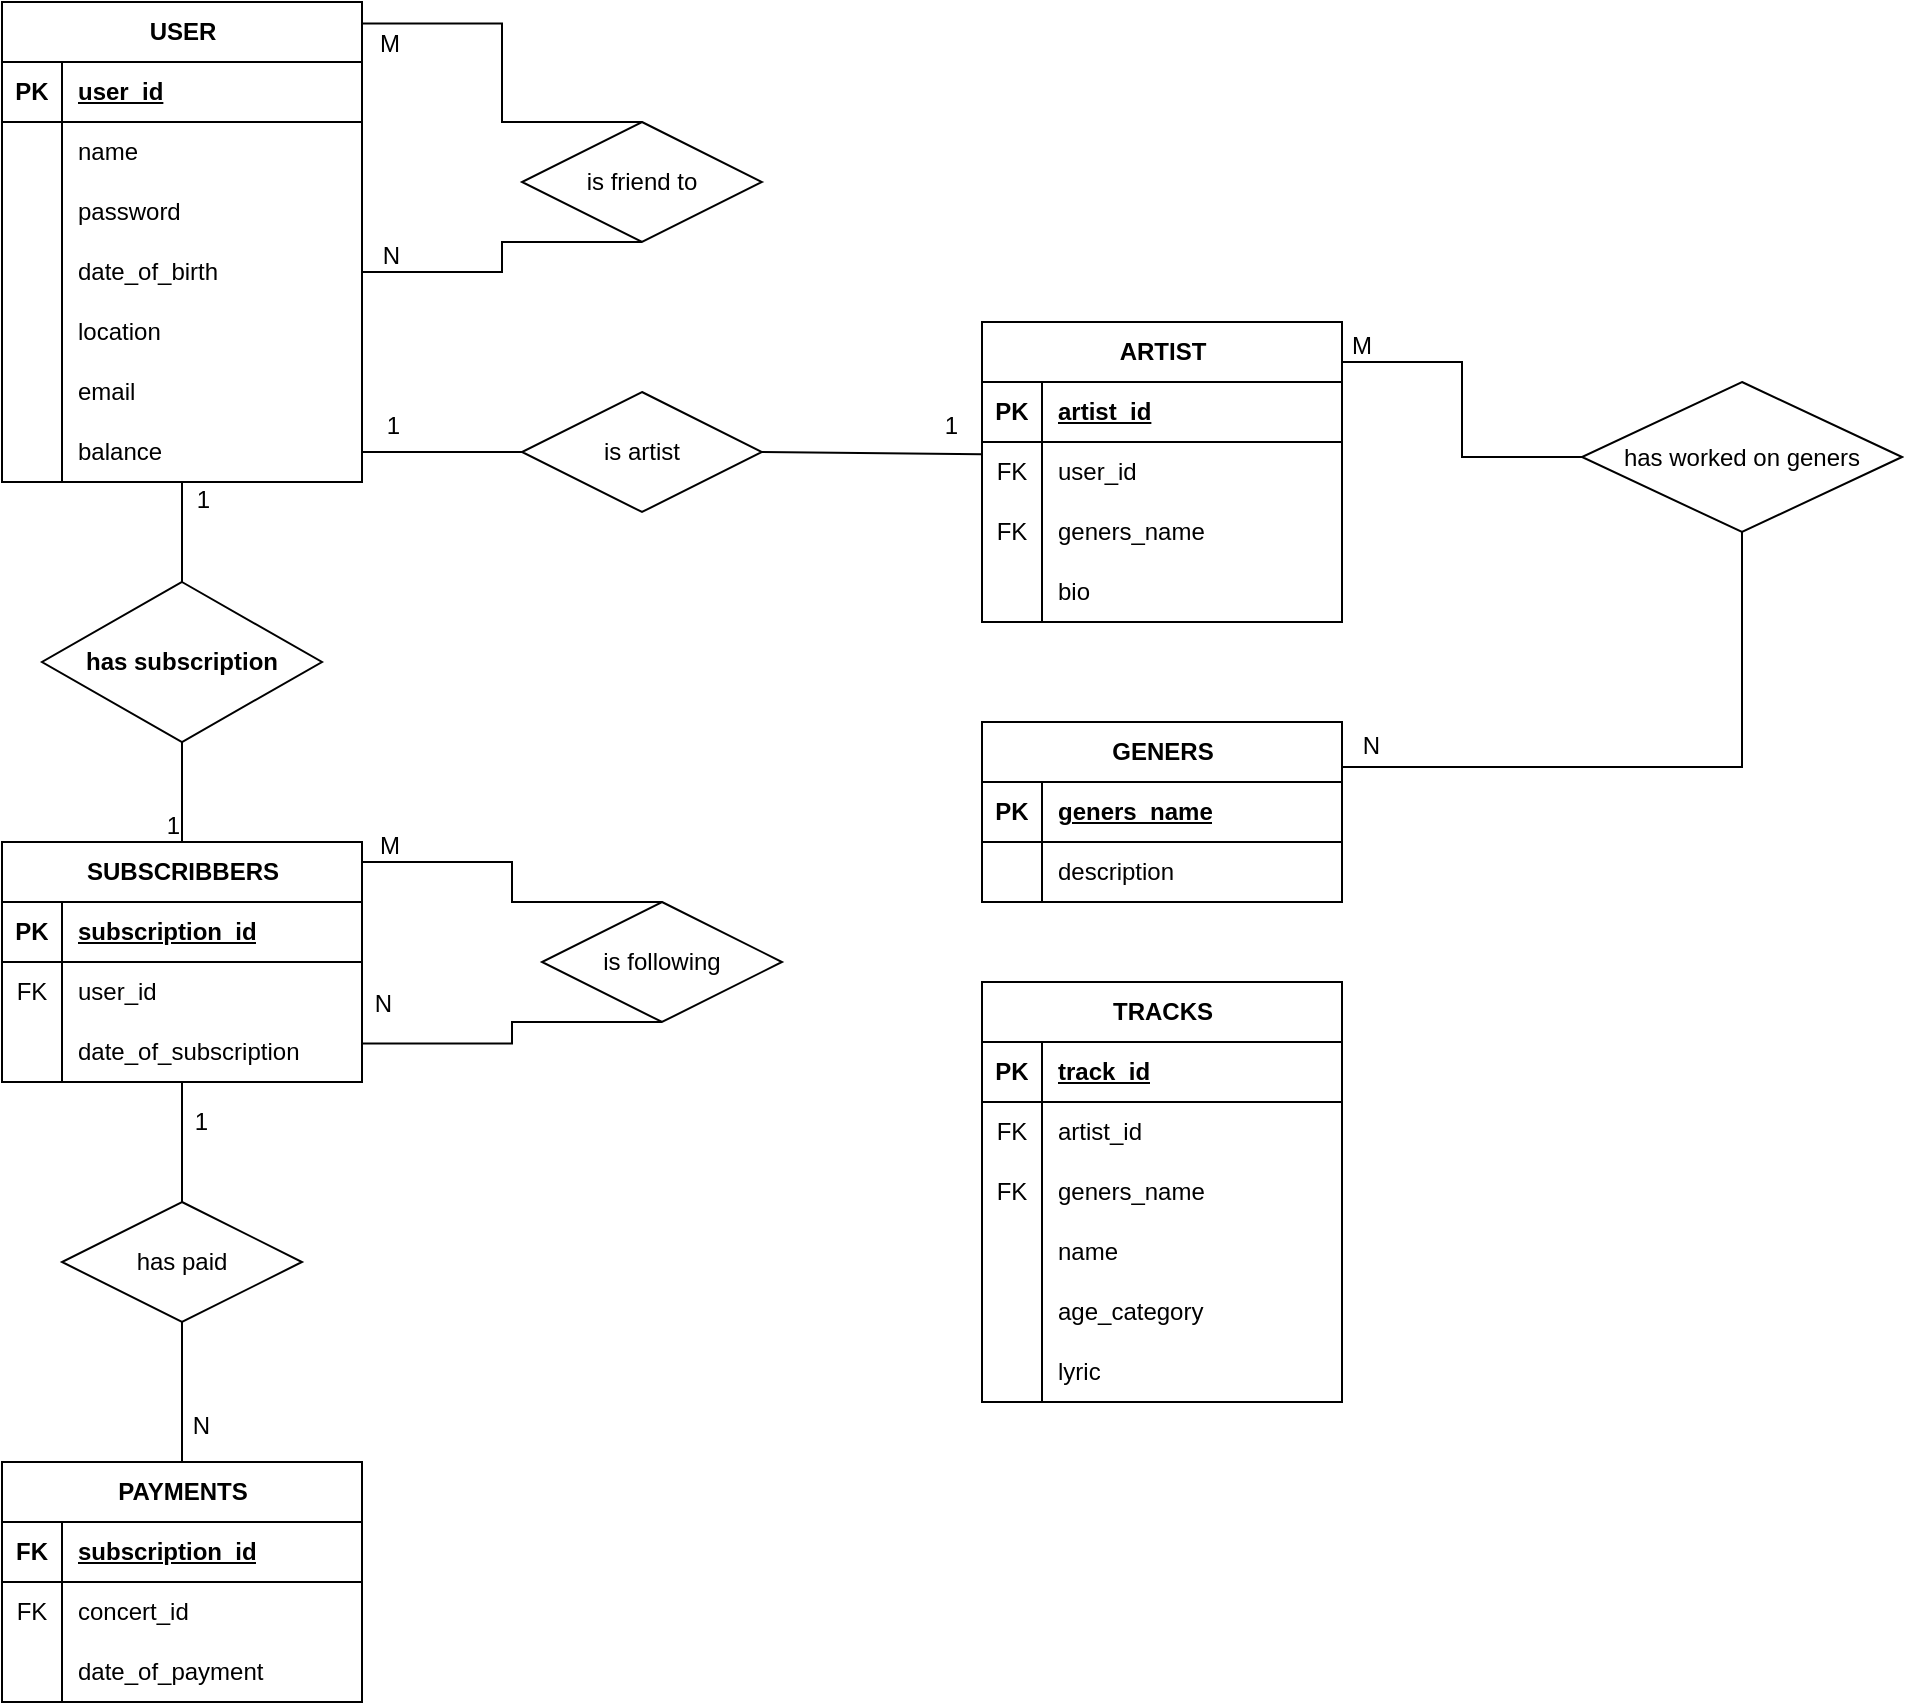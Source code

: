 <mxfile version="24.6.4" type="github">
  <diagram name="Page-1" id="u7sg_26Pm7IUVcCxA-zr">
    <mxGraphModel dx="1103" dy="600" grid="1" gridSize="10" guides="1" tooltips="1" connect="1" arrows="1" fold="1" page="1" pageScale="1" pageWidth="2339" pageHeight="3300" math="0" shadow="0">
      <root>
        <mxCell id="0" />
        <mxCell id="1" parent="0" />
        <mxCell id="e4BXCILTXNjpWRlv0Qqh-1" value="USER" style="shape=table;startSize=30;container=1;collapsible=1;childLayout=tableLayout;fixedRows=1;rowLines=0;fontStyle=1;align=center;resizeLast=1;html=1;" vertex="1" parent="1">
          <mxGeometry x="130" y="110" width="180" height="240" as="geometry" />
        </mxCell>
        <mxCell id="e4BXCILTXNjpWRlv0Qqh-2" value="" style="shape=tableRow;horizontal=0;startSize=0;swimlaneHead=0;swimlaneBody=0;fillColor=none;collapsible=0;dropTarget=0;points=[[0,0.5],[1,0.5]];portConstraint=eastwest;top=0;left=0;right=0;bottom=1;" vertex="1" parent="e4BXCILTXNjpWRlv0Qqh-1">
          <mxGeometry y="30" width="180" height="30" as="geometry" />
        </mxCell>
        <mxCell id="e4BXCILTXNjpWRlv0Qqh-3" value="PK" style="shape=partialRectangle;connectable=0;fillColor=none;top=0;left=0;bottom=0;right=0;fontStyle=1;overflow=hidden;whiteSpace=wrap;html=1;" vertex="1" parent="e4BXCILTXNjpWRlv0Qqh-2">
          <mxGeometry width="30" height="30" as="geometry">
            <mxRectangle width="30" height="30" as="alternateBounds" />
          </mxGeometry>
        </mxCell>
        <mxCell id="e4BXCILTXNjpWRlv0Qqh-4" value="user_id" style="shape=partialRectangle;connectable=0;fillColor=none;top=0;left=0;bottom=0;right=0;align=left;spacingLeft=6;fontStyle=5;overflow=hidden;whiteSpace=wrap;html=1;" vertex="1" parent="e4BXCILTXNjpWRlv0Qqh-2">
          <mxGeometry x="30" width="150" height="30" as="geometry">
            <mxRectangle width="150" height="30" as="alternateBounds" />
          </mxGeometry>
        </mxCell>
        <mxCell id="e4BXCILTXNjpWRlv0Qqh-5" value="" style="shape=tableRow;horizontal=0;startSize=0;swimlaneHead=0;swimlaneBody=0;fillColor=none;collapsible=0;dropTarget=0;points=[[0,0.5],[1,0.5]];portConstraint=eastwest;top=0;left=0;right=0;bottom=0;" vertex="1" parent="e4BXCILTXNjpWRlv0Qqh-1">
          <mxGeometry y="60" width="180" height="30" as="geometry" />
        </mxCell>
        <mxCell id="e4BXCILTXNjpWRlv0Qqh-6" value="" style="shape=partialRectangle;connectable=0;fillColor=none;top=0;left=0;bottom=0;right=0;editable=1;overflow=hidden;whiteSpace=wrap;html=1;" vertex="1" parent="e4BXCILTXNjpWRlv0Qqh-5">
          <mxGeometry width="30" height="30" as="geometry">
            <mxRectangle width="30" height="30" as="alternateBounds" />
          </mxGeometry>
        </mxCell>
        <mxCell id="e4BXCILTXNjpWRlv0Qqh-7" value="name" style="shape=partialRectangle;connectable=0;fillColor=none;top=0;left=0;bottom=0;right=0;align=left;spacingLeft=6;overflow=hidden;whiteSpace=wrap;html=1;" vertex="1" parent="e4BXCILTXNjpWRlv0Qqh-5">
          <mxGeometry x="30" width="150" height="30" as="geometry">
            <mxRectangle width="150" height="30" as="alternateBounds" />
          </mxGeometry>
        </mxCell>
        <mxCell id="e4BXCILTXNjpWRlv0Qqh-8" value="" style="shape=tableRow;horizontal=0;startSize=0;swimlaneHead=0;swimlaneBody=0;fillColor=none;collapsible=0;dropTarget=0;points=[[0,0.5],[1,0.5]];portConstraint=eastwest;top=0;left=0;right=0;bottom=0;" vertex="1" parent="e4BXCILTXNjpWRlv0Qqh-1">
          <mxGeometry y="90" width="180" height="30" as="geometry" />
        </mxCell>
        <mxCell id="e4BXCILTXNjpWRlv0Qqh-9" value="" style="shape=partialRectangle;connectable=0;fillColor=none;top=0;left=0;bottom=0;right=0;editable=1;overflow=hidden;whiteSpace=wrap;html=1;" vertex="1" parent="e4BXCILTXNjpWRlv0Qqh-8">
          <mxGeometry width="30" height="30" as="geometry">
            <mxRectangle width="30" height="30" as="alternateBounds" />
          </mxGeometry>
        </mxCell>
        <mxCell id="e4BXCILTXNjpWRlv0Qqh-10" value="password" style="shape=partialRectangle;connectable=0;fillColor=none;top=0;left=0;bottom=0;right=0;align=left;spacingLeft=6;overflow=hidden;whiteSpace=wrap;html=1;" vertex="1" parent="e4BXCILTXNjpWRlv0Qqh-8">
          <mxGeometry x="30" width="150" height="30" as="geometry">
            <mxRectangle width="150" height="30" as="alternateBounds" />
          </mxGeometry>
        </mxCell>
        <mxCell id="e4BXCILTXNjpWRlv0Qqh-11" value="" style="shape=tableRow;horizontal=0;startSize=0;swimlaneHead=0;swimlaneBody=0;fillColor=none;collapsible=0;dropTarget=0;points=[[0,0.5],[1,0.5]];portConstraint=eastwest;top=0;left=0;right=0;bottom=0;" vertex="1" parent="e4BXCILTXNjpWRlv0Qqh-1">
          <mxGeometry y="120" width="180" height="30" as="geometry" />
        </mxCell>
        <mxCell id="e4BXCILTXNjpWRlv0Qqh-12" value="" style="shape=partialRectangle;connectable=0;fillColor=none;top=0;left=0;bottom=0;right=0;editable=1;overflow=hidden;whiteSpace=wrap;html=1;" vertex="1" parent="e4BXCILTXNjpWRlv0Qqh-11">
          <mxGeometry width="30" height="30" as="geometry">
            <mxRectangle width="30" height="30" as="alternateBounds" />
          </mxGeometry>
        </mxCell>
        <mxCell id="e4BXCILTXNjpWRlv0Qqh-13" value="date_of_birth" style="shape=partialRectangle;connectable=0;fillColor=none;top=0;left=0;bottom=0;right=0;align=left;spacingLeft=6;overflow=hidden;whiteSpace=wrap;html=1;" vertex="1" parent="e4BXCILTXNjpWRlv0Qqh-11">
          <mxGeometry x="30" width="150" height="30" as="geometry">
            <mxRectangle width="150" height="30" as="alternateBounds" />
          </mxGeometry>
        </mxCell>
        <mxCell id="e4BXCILTXNjpWRlv0Qqh-14" value="" style="shape=tableRow;horizontal=0;startSize=0;swimlaneHead=0;swimlaneBody=0;fillColor=none;collapsible=0;dropTarget=0;points=[[0,0.5],[1,0.5]];portConstraint=eastwest;top=0;left=0;right=0;bottom=0;" vertex="1" parent="e4BXCILTXNjpWRlv0Qqh-1">
          <mxGeometry y="150" width="180" height="30" as="geometry" />
        </mxCell>
        <mxCell id="e4BXCILTXNjpWRlv0Qqh-15" value="" style="shape=partialRectangle;connectable=0;fillColor=none;top=0;left=0;bottom=0;right=0;editable=1;overflow=hidden;whiteSpace=wrap;html=1;" vertex="1" parent="e4BXCILTXNjpWRlv0Qqh-14">
          <mxGeometry width="30" height="30" as="geometry">
            <mxRectangle width="30" height="30" as="alternateBounds" />
          </mxGeometry>
        </mxCell>
        <mxCell id="e4BXCILTXNjpWRlv0Qqh-16" value="location" style="shape=partialRectangle;connectable=0;fillColor=none;top=0;left=0;bottom=0;right=0;align=left;spacingLeft=6;overflow=hidden;whiteSpace=wrap;html=1;" vertex="1" parent="e4BXCILTXNjpWRlv0Qqh-14">
          <mxGeometry x="30" width="150" height="30" as="geometry">
            <mxRectangle width="150" height="30" as="alternateBounds" />
          </mxGeometry>
        </mxCell>
        <mxCell id="e4BXCILTXNjpWRlv0Qqh-17" value="" style="shape=tableRow;horizontal=0;startSize=0;swimlaneHead=0;swimlaneBody=0;fillColor=none;collapsible=0;dropTarget=0;points=[[0,0.5],[1,0.5]];portConstraint=eastwest;top=0;left=0;right=0;bottom=0;" vertex="1" parent="e4BXCILTXNjpWRlv0Qqh-1">
          <mxGeometry y="180" width="180" height="30" as="geometry" />
        </mxCell>
        <mxCell id="e4BXCILTXNjpWRlv0Qqh-18" value="" style="shape=partialRectangle;connectable=0;fillColor=none;top=0;left=0;bottom=0;right=0;editable=1;overflow=hidden;whiteSpace=wrap;html=1;" vertex="1" parent="e4BXCILTXNjpWRlv0Qqh-17">
          <mxGeometry width="30" height="30" as="geometry">
            <mxRectangle width="30" height="30" as="alternateBounds" />
          </mxGeometry>
        </mxCell>
        <mxCell id="e4BXCILTXNjpWRlv0Qqh-19" value="email" style="shape=partialRectangle;connectable=0;fillColor=none;top=0;left=0;bottom=0;right=0;align=left;spacingLeft=6;overflow=hidden;whiteSpace=wrap;html=1;" vertex="1" parent="e4BXCILTXNjpWRlv0Qqh-17">
          <mxGeometry x="30" width="150" height="30" as="geometry">
            <mxRectangle width="150" height="30" as="alternateBounds" />
          </mxGeometry>
        </mxCell>
        <mxCell id="e4BXCILTXNjpWRlv0Qqh-67" value="" style="shape=tableRow;horizontal=0;startSize=0;swimlaneHead=0;swimlaneBody=0;fillColor=none;collapsible=0;dropTarget=0;points=[[0,0.5],[1,0.5]];portConstraint=eastwest;top=0;left=0;right=0;bottom=0;" vertex="1" parent="e4BXCILTXNjpWRlv0Qqh-1">
          <mxGeometry y="210" width="180" height="30" as="geometry" />
        </mxCell>
        <mxCell id="e4BXCILTXNjpWRlv0Qqh-68" value="" style="shape=partialRectangle;connectable=0;fillColor=none;top=0;left=0;bottom=0;right=0;editable=1;overflow=hidden;whiteSpace=wrap;html=1;" vertex="1" parent="e4BXCILTXNjpWRlv0Qqh-67">
          <mxGeometry width="30" height="30" as="geometry">
            <mxRectangle width="30" height="30" as="alternateBounds" />
          </mxGeometry>
        </mxCell>
        <mxCell id="e4BXCILTXNjpWRlv0Qqh-69" value="balance" style="shape=partialRectangle;connectable=0;fillColor=none;top=0;left=0;bottom=0;right=0;align=left;spacingLeft=6;overflow=hidden;whiteSpace=wrap;html=1;" vertex="1" parent="e4BXCILTXNjpWRlv0Qqh-67">
          <mxGeometry x="30" width="150" height="30" as="geometry">
            <mxRectangle width="150" height="30" as="alternateBounds" />
          </mxGeometry>
        </mxCell>
        <mxCell id="e4BXCILTXNjpWRlv0Qqh-37" value="PAYMENTS" style="shape=table;startSize=30;container=1;collapsible=1;childLayout=tableLayout;fixedRows=1;rowLines=0;fontStyle=1;align=center;resizeLast=1;html=1;" vertex="1" parent="1">
          <mxGeometry x="130" y="840" width="180" height="120" as="geometry" />
        </mxCell>
        <mxCell id="e4BXCILTXNjpWRlv0Qqh-38" value="" style="shape=tableRow;horizontal=0;startSize=0;swimlaneHead=0;swimlaneBody=0;fillColor=none;collapsible=0;dropTarget=0;points=[[0,0.5],[1,0.5]];portConstraint=eastwest;top=0;left=0;right=0;bottom=1;" vertex="1" parent="e4BXCILTXNjpWRlv0Qqh-37">
          <mxGeometry y="30" width="180" height="30" as="geometry" />
        </mxCell>
        <mxCell id="e4BXCILTXNjpWRlv0Qqh-39" value="FK" style="shape=partialRectangle;connectable=0;fillColor=none;top=0;left=0;bottom=0;right=0;fontStyle=1;overflow=hidden;whiteSpace=wrap;html=1;" vertex="1" parent="e4BXCILTXNjpWRlv0Qqh-38">
          <mxGeometry width="30" height="30" as="geometry">
            <mxRectangle width="30" height="30" as="alternateBounds" />
          </mxGeometry>
        </mxCell>
        <mxCell id="e4BXCILTXNjpWRlv0Qqh-40" value="subscription_id" style="shape=partialRectangle;connectable=0;fillColor=none;top=0;left=0;bottom=0;right=0;align=left;spacingLeft=6;fontStyle=5;overflow=hidden;whiteSpace=wrap;html=1;" vertex="1" parent="e4BXCILTXNjpWRlv0Qqh-38">
          <mxGeometry x="30" width="150" height="30" as="geometry">
            <mxRectangle width="150" height="30" as="alternateBounds" />
          </mxGeometry>
        </mxCell>
        <mxCell id="e4BXCILTXNjpWRlv0Qqh-41" value="" style="shape=tableRow;horizontal=0;startSize=0;swimlaneHead=0;swimlaneBody=0;fillColor=none;collapsible=0;dropTarget=0;points=[[0,0.5],[1,0.5]];portConstraint=eastwest;top=0;left=0;right=0;bottom=0;" vertex="1" parent="e4BXCILTXNjpWRlv0Qqh-37">
          <mxGeometry y="60" width="180" height="30" as="geometry" />
        </mxCell>
        <mxCell id="e4BXCILTXNjpWRlv0Qqh-42" value="FK" style="shape=partialRectangle;connectable=0;fillColor=none;top=0;left=0;bottom=0;right=0;editable=1;overflow=hidden;whiteSpace=wrap;html=1;" vertex="1" parent="e4BXCILTXNjpWRlv0Qqh-41">
          <mxGeometry width="30" height="30" as="geometry">
            <mxRectangle width="30" height="30" as="alternateBounds" />
          </mxGeometry>
        </mxCell>
        <mxCell id="e4BXCILTXNjpWRlv0Qqh-43" value="concert_id" style="shape=partialRectangle;connectable=0;fillColor=none;top=0;left=0;bottom=0;right=0;align=left;spacingLeft=6;overflow=hidden;whiteSpace=wrap;html=1;" vertex="1" parent="e4BXCILTXNjpWRlv0Qqh-41">
          <mxGeometry x="30" width="150" height="30" as="geometry">
            <mxRectangle width="150" height="30" as="alternateBounds" />
          </mxGeometry>
        </mxCell>
        <mxCell id="e4BXCILTXNjpWRlv0Qqh-44" value="" style="shape=tableRow;horizontal=0;startSize=0;swimlaneHead=0;swimlaneBody=0;fillColor=none;collapsible=0;dropTarget=0;points=[[0,0.5],[1,0.5]];portConstraint=eastwest;top=0;left=0;right=0;bottom=0;" vertex="1" parent="e4BXCILTXNjpWRlv0Qqh-37">
          <mxGeometry y="90" width="180" height="30" as="geometry" />
        </mxCell>
        <mxCell id="e4BXCILTXNjpWRlv0Qqh-45" value="" style="shape=partialRectangle;connectable=0;fillColor=none;top=0;left=0;bottom=0;right=0;editable=1;overflow=hidden;whiteSpace=wrap;html=1;" vertex="1" parent="e4BXCILTXNjpWRlv0Qqh-44">
          <mxGeometry width="30" height="30" as="geometry">
            <mxRectangle width="30" height="30" as="alternateBounds" />
          </mxGeometry>
        </mxCell>
        <mxCell id="e4BXCILTXNjpWRlv0Qqh-46" value="date_of_payment" style="shape=partialRectangle;connectable=0;fillColor=none;top=0;left=0;bottom=0;right=0;align=left;spacingLeft=6;overflow=hidden;whiteSpace=wrap;html=1;" vertex="1" parent="e4BXCILTXNjpWRlv0Qqh-44">
          <mxGeometry x="30" width="150" height="30" as="geometry">
            <mxRectangle width="150" height="30" as="alternateBounds" />
          </mxGeometry>
        </mxCell>
        <mxCell id="e4BXCILTXNjpWRlv0Qqh-50" value="SUBSCRIBBERS" style="shape=table;startSize=30;container=1;collapsible=1;childLayout=tableLayout;fixedRows=1;rowLines=0;fontStyle=1;align=center;resizeLast=1;html=1;" vertex="1" parent="1">
          <mxGeometry x="130" y="530" width="180" height="120" as="geometry" />
        </mxCell>
        <mxCell id="e4BXCILTXNjpWRlv0Qqh-51" value="" style="shape=tableRow;horizontal=0;startSize=0;swimlaneHead=0;swimlaneBody=0;fillColor=none;collapsible=0;dropTarget=0;points=[[0,0.5],[1,0.5]];portConstraint=eastwest;top=0;left=0;right=0;bottom=1;" vertex="1" parent="e4BXCILTXNjpWRlv0Qqh-50">
          <mxGeometry y="30" width="180" height="30" as="geometry" />
        </mxCell>
        <mxCell id="e4BXCILTXNjpWRlv0Qqh-52" value="PK" style="shape=partialRectangle;connectable=0;fillColor=none;top=0;left=0;bottom=0;right=0;fontStyle=1;overflow=hidden;whiteSpace=wrap;html=1;" vertex="1" parent="e4BXCILTXNjpWRlv0Qqh-51">
          <mxGeometry width="30" height="30" as="geometry">
            <mxRectangle width="30" height="30" as="alternateBounds" />
          </mxGeometry>
        </mxCell>
        <mxCell id="e4BXCILTXNjpWRlv0Qqh-53" value="subscription_id" style="shape=partialRectangle;connectable=0;fillColor=none;top=0;left=0;bottom=0;right=0;align=left;spacingLeft=6;fontStyle=5;overflow=hidden;whiteSpace=wrap;html=1;" vertex="1" parent="e4BXCILTXNjpWRlv0Qqh-51">
          <mxGeometry x="30" width="150" height="30" as="geometry">
            <mxRectangle width="150" height="30" as="alternateBounds" />
          </mxGeometry>
        </mxCell>
        <mxCell id="e4BXCILTXNjpWRlv0Qqh-54" value="" style="shape=tableRow;horizontal=0;startSize=0;swimlaneHead=0;swimlaneBody=0;fillColor=none;collapsible=0;dropTarget=0;points=[[0,0.5],[1,0.5]];portConstraint=eastwest;top=0;left=0;right=0;bottom=0;" vertex="1" parent="e4BXCILTXNjpWRlv0Qqh-50">
          <mxGeometry y="60" width="180" height="30" as="geometry" />
        </mxCell>
        <mxCell id="e4BXCILTXNjpWRlv0Qqh-55" value="FK" style="shape=partialRectangle;connectable=0;fillColor=none;top=0;left=0;bottom=0;right=0;editable=1;overflow=hidden;whiteSpace=wrap;html=1;" vertex="1" parent="e4BXCILTXNjpWRlv0Qqh-54">
          <mxGeometry width="30" height="30" as="geometry">
            <mxRectangle width="30" height="30" as="alternateBounds" />
          </mxGeometry>
        </mxCell>
        <mxCell id="e4BXCILTXNjpWRlv0Qqh-56" value="user_id" style="shape=partialRectangle;connectable=0;fillColor=none;top=0;left=0;bottom=0;right=0;align=left;spacingLeft=6;overflow=hidden;whiteSpace=wrap;html=1;" vertex="1" parent="e4BXCILTXNjpWRlv0Qqh-54">
          <mxGeometry x="30" width="150" height="30" as="geometry">
            <mxRectangle width="150" height="30" as="alternateBounds" />
          </mxGeometry>
        </mxCell>
        <mxCell id="e4BXCILTXNjpWRlv0Qqh-57" value="" style="shape=tableRow;horizontal=0;startSize=0;swimlaneHead=0;swimlaneBody=0;fillColor=none;collapsible=0;dropTarget=0;points=[[0,0.5],[1,0.5]];portConstraint=eastwest;top=0;left=0;right=0;bottom=0;" vertex="1" parent="e4BXCILTXNjpWRlv0Qqh-50">
          <mxGeometry y="90" width="180" height="30" as="geometry" />
        </mxCell>
        <mxCell id="e4BXCILTXNjpWRlv0Qqh-58" value="" style="shape=partialRectangle;connectable=0;fillColor=none;top=0;left=0;bottom=0;right=0;editable=1;overflow=hidden;whiteSpace=wrap;html=1;" vertex="1" parent="e4BXCILTXNjpWRlv0Qqh-57">
          <mxGeometry width="30" height="30" as="geometry">
            <mxRectangle width="30" height="30" as="alternateBounds" />
          </mxGeometry>
        </mxCell>
        <mxCell id="e4BXCILTXNjpWRlv0Qqh-59" value="date_of_subscription" style="shape=partialRectangle;connectable=0;fillColor=none;top=0;left=0;bottom=0;right=0;align=left;spacingLeft=6;overflow=hidden;whiteSpace=wrap;html=1;" vertex="1" parent="e4BXCILTXNjpWRlv0Qqh-57">
          <mxGeometry x="30" width="150" height="30" as="geometry">
            <mxRectangle width="150" height="30" as="alternateBounds" />
          </mxGeometry>
        </mxCell>
        <mxCell id="e4BXCILTXNjpWRlv0Qqh-63" value="has subscription" style="rhombus;whiteSpace=wrap;html=1;startSize=30;fontStyle=1;" vertex="1" parent="1">
          <mxGeometry x="150" y="400" width="140" height="80" as="geometry" />
        </mxCell>
        <mxCell id="e4BXCILTXNjpWRlv0Qqh-82" value="has paid" style="shape=rhombus;perimeter=rhombusPerimeter;whiteSpace=wrap;html=1;align=center;" vertex="1" parent="1">
          <mxGeometry x="160" y="710" width="120" height="60" as="geometry" />
        </mxCell>
        <mxCell id="e4BXCILTXNjpWRlv0Qqh-84" value="" style="endArrow=none;html=1;rounded=0;exitX=0.5;exitY=1;exitDx=0;exitDy=0;entryX=0.5;entryY=0;entryDx=0;entryDy=0;" edge="1" parent="1" source="e4BXCILTXNjpWRlv0Qqh-82" target="e4BXCILTXNjpWRlv0Qqh-37">
          <mxGeometry relative="1" as="geometry">
            <mxPoint x="260" y="790" as="sourcePoint" />
            <mxPoint x="220" y="830" as="targetPoint" />
          </mxGeometry>
        </mxCell>
        <mxCell id="e4BXCILTXNjpWRlv0Qqh-85" value="N" style="resizable=0;html=1;whiteSpace=wrap;align=right;verticalAlign=bottom;" connectable="0" vertex="1" parent="e4BXCILTXNjpWRlv0Qqh-84">
          <mxGeometry x="1" relative="1" as="geometry">
            <mxPoint x="15" y="-10" as="offset" />
          </mxGeometry>
        </mxCell>
        <mxCell id="e4BXCILTXNjpWRlv0Qqh-86" value="" style="endArrow=none;html=1;rounded=0;exitX=0.5;exitY=0;exitDx=0;exitDy=0;" edge="1" parent="1" source="e4BXCILTXNjpWRlv0Qqh-82">
          <mxGeometry relative="1" as="geometry">
            <mxPoint x="120" y="690" as="sourcePoint" />
            <mxPoint x="220" y="650" as="targetPoint" />
          </mxGeometry>
        </mxCell>
        <mxCell id="e4BXCILTXNjpWRlv0Qqh-87" value="1" style="resizable=0;html=1;whiteSpace=wrap;align=right;verticalAlign=bottom;" connectable="0" vertex="1" parent="e4BXCILTXNjpWRlv0Qqh-86">
          <mxGeometry x="1" relative="1" as="geometry">
            <mxPoint x="14" y="28" as="offset" />
          </mxGeometry>
        </mxCell>
        <mxCell id="e4BXCILTXNjpWRlv0Qqh-88" value="" style="endArrow=none;html=1;rounded=0;exitX=0.5;exitY=0;exitDx=0;exitDy=0;" edge="1" parent="1" source="e4BXCILTXNjpWRlv0Qqh-63">
          <mxGeometry relative="1" as="geometry">
            <mxPoint x="220" y="390" as="sourcePoint" />
            <mxPoint x="220" y="350" as="targetPoint" />
          </mxGeometry>
        </mxCell>
        <mxCell id="e4BXCILTXNjpWRlv0Qqh-89" value="1" style="resizable=0;html=1;whiteSpace=wrap;align=right;verticalAlign=bottom;" connectable="0" vertex="1" parent="e4BXCILTXNjpWRlv0Qqh-88">
          <mxGeometry x="1" relative="1" as="geometry">
            <mxPoint x="15" y="17" as="offset" />
          </mxGeometry>
        </mxCell>
        <mxCell id="e4BXCILTXNjpWRlv0Qqh-90" value="" style="endArrow=none;html=1;rounded=0;entryX=0.5;entryY=0;entryDx=0;entryDy=0;" edge="1" parent="1" target="e4BXCILTXNjpWRlv0Qqh-50">
          <mxGeometry relative="1" as="geometry">
            <mxPoint x="220" y="480" as="sourcePoint" />
            <mxPoint x="220" y="527" as="targetPoint" />
          </mxGeometry>
        </mxCell>
        <mxCell id="e4BXCILTXNjpWRlv0Qqh-91" value="1" style="resizable=0;html=1;whiteSpace=wrap;align=right;verticalAlign=bottom;" connectable="0" vertex="1" parent="e4BXCILTXNjpWRlv0Qqh-90">
          <mxGeometry x="1" relative="1" as="geometry" />
        </mxCell>
        <mxCell id="e4BXCILTXNjpWRlv0Qqh-92" value="is friend to" style="shape=rhombus;perimeter=rhombusPerimeter;whiteSpace=wrap;html=1;align=center;" vertex="1" parent="1">
          <mxGeometry x="390" y="170" width="120" height="60" as="geometry" />
        </mxCell>
        <mxCell id="e4BXCILTXNjpWRlv0Qqh-95" value="" style="endArrow=none;html=1;rounded=0;entryX=1;entryY=0.5;entryDx=0;entryDy=0;exitX=0.5;exitY=1;exitDx=0;exitDy=0;edgeStyle=elbowEdgeStyle;" edge="1" parent="1" source="e4BXCILTXNjpWRlv0Qqh-92" target="e4BXCILTXNjpWRlv0Qqh-11">
          <mxGeometry relative="1" as="geometry">
            <mxPoint x="340" y="280" as="sourcePoint" />
            <mxPoint x="500" y="280" as="targetPoint" />
          </mxGeometry>
        </mxCell>
        <mxCell id="e4BXCILTXNjpWRlv0Qqh-96" value="N" style="resizable=0;html=1;whiteSpace=wrap;align=right;verticalAlign=bottom;" connectable="0" vertex="1" parent="e4BXCILTXNjpWRlv0Qqh-95">
          <mxGeometry x="1" relative="1" as="geometry">
            <mxPoint x="20" as="offset" />
          </mxGeometry>
        </mxCell>
        <mxCell id="e4BXCILTXNjpWRlv0Qqh-97" value="" style="endArrow=none;html=1;rounded=0;entryX=1;entryY=0.045;entryDx=0;entryDy=0;entryPerimeter=0;exitX=0.5;exitY=0;exitDx=0;exitDy=0;edgeStyle=elbowEdgeStyle;" edge="1" parent="1" source="e4BXCILTXNjpWRlv0Qqh-92" target="e4BXCILTXNjpWRlv0Qqh-1">
          <mxGeometry relative="1" as="geometry">
            <mxPoint x="420" y="120" as="sourcePoint" />
            <mxPoint x="580" y="120" as="targetPoint" />
          </mxGeometry>
        </mxCell>
        <mxCell id="e4BXCILTXNjpWRlv0Qqh-98" value="M" style="resizable=0;html=1;whiteSpace=wrap;align=right;verticalAlign=bottom;" connectable="0" vertex="1" parent="e4BXCILTXNjpWRlv0Qqh-97">
          <mxGeometry x="1" relative="1" as="geometry">
            <mxPoint x="20" y="19" as="offset" />
          </mxGeometry>
        </mxCell>
        <mxCell id="e4BXCILTXNjpWRlv0Qqh-99" value="ARTIST" style="shape=table;startSize=30;container=1;collapsible=1;childLayout=tableLayout;fixedRows=1;rowLines=0;fontStyle=1;align=center;resizeLast=1;html=1;" vertex="1" parent="1">
          <mxGeometry x="620" y="270" width="180" height="150" as="geometry" />
        </mxCell>
        <mxCell id="e4BXCILTXNjpWRlv0Qqh-121" value="" style="shape=tableRow;horizontal=0;startSize=0;swimlaneHead=0;swimlaneBody=0;fillColor=none;collapsible=0;dropTarget=0;points=[[0,0.5],[1,0.5]];portConstraint=eastwest;top=0;left=0;right=0;bottom=1;" vertex="1" parent="e4BXCILTXNjpWRlv0Qqh-99">
          <mxGeometry y="30" width="180" height="30" as="geometry" />
        </mxCell>
        <mxCell id="e4BXCILTXNjpWRlv0Qqh-122" value="PK" style="shape=partialRectangle;connectable=0;fillColor=none;top=0;left=0;bottom=0;right=0;fontStyle=1;overflow=hidden;whiteSpace=wrap;html=1;" vertex="1" parent="e4BXCILTXNjpWRlv0Qqh-121">
          <mxGeometry width="30" height="30" as="geometry">
            <mxRectangle width="30" height="30" as="alternateBounds" />
          </mxGeometry>
        </mxCell>
        <mxCell id="e4BXCILTXNjpWRlv0Qqh-123" value="artist_id" style="shape=partialRectangle;connectable=0;fillColor=none;top=0;left=0;bottom=0;right=0;align=left;spacingLeft=6;fontStyle=5;overflow=hidden;whiteSpace=wrap;html=1;" vertex="1" parent="e4BXCILTXNjpWRlv0Qqh-121">
          <mxGeometry x="30" width="150" height="30" as="geometry">
            <mxRectangle width="150" height="30" as="alternateBounds" />
          </mxGeometry>
        </mxCell>
        <mxCell id="e4BXCILTXNjpWRlv0Qqh-162" value="" style="shape=tableRow;horizontal=0;startSize=0;swimlaneHead=0;swimlaneBody=0;fillColor=none;collapsible=0;dropTarget=0;points=[[0,0.5],[1,0.5]];portConstraint=eastwest;top=0;left=0;right=0;bottom=0;" vertex="1" parent="e4BXCILTXNjpWRlv0Qqh-99">
          <mxGeometry y="60" width="180" height="30" as="geometry" />
        </mxCell>
        <mxCell id="e4BXCILTXNjpWRlv0Qqh-163" value="FK" style="shape=partialRectangle;connectable=0;fillColor=none;top=0;left=0;bottom=0;right=0;editable=1;overflow=hidden;whiteSpace=wrap;html=1;" vertex="1" parent="e4BXCILTXNjpWRlv0Qqh-162">
          <mxGeometry width="30" height="30" as="geometry">
            <mxRectangle width="30" height="30" as="alternateBounds" />
          </mxGeometry>
        </mxCell>
        <mxCell id="e4BXCILTXNjpWRlv0Qqh-164" value="user_id" style="shape=partialRectangle;connectable=0;fillColor=none;top=0;left=0;bottom=0;right=0;align=left;spacingLeft=6;overflow=hidden;whiteSpace=wrap;html=1;" vertex="1" parent="e4BXCILTXNjpWRlv0Qqh-162">
          <mxGeometry x="30" width="150" height="30" as="geometry">
            <mxRectangle width="150" height="30" as="alternateBounds" />
          </mxGeometry>
        </mxCell>
        <mxCell id="e4BXCILTXNjpWRlv0Qqh-159" value="" style="shape=tableRow;horizontal=0;startSize=0;swimlaneHead=0;swimlaneBody=0;fillColor=none;collapsible=0;dropTarget=0;points=[[0,0.5],[1,0.5]];portConstraint=eastwest;top=0;left=0;right=0;bottom=0;" vertex="1" parent="e4BXCILTXNjpWRlv0Qqh-99">
          <mxGeometry y="90" width="180" height="30" as="geometry" />
        </mxCell>
        <mxCell id="e4BXCILTXNjpWRlv0Qqh-160" value="FK" style="shape=partialRectangle;connectable=0;fillColor=none;top=0;left=0;bottom=0;right=0;editable=1;overflow=hidden;whiteSpace=wrap;html=1;" vertex="1" parent="e4BXCILTXNjpWRlv0Qqh-159">
          <mxGeometry width="30" height="30" as="geometry">
            <mxRectangle width="30" height="30" as="alternateBounds" />
          </mxGeometry>
        </mxCell>
        <mxCell id="e4BXCILTXNjpWRlv0Qqh-161" value="geners_name" style="shape=partialRectangle;connectable=0;fillColor=none;top=0;left=0;bottom=0;right=0;align=left;spacingLeft=6;overflow=hidden;whiteSpace=wrap;html=1;" vertex="1" parent="e4BXCILTXNjpWRlv0Qqh-159">
          <mxGeometry x="30" width="150" height="30" as="geometry">
            <mxRectangle width="150" height="30" as="alternateBounds" />
          </mxGeometry>
        </mxCell>
        <mxCell id="e4BXCILTXNjpWRlv0Qqh-118" value="" style="shape=tableRow;horizontal=0;startSize=0;swimlaneHead=0;swimlaneBody=0;fillColor=none;collapsible=0;dropTarget=0;points=[[0,0.5],[1,0.5]];portConstraint=eastwest;top=0;left=0;right=0;bottom=0;" vertex="1" parent="e4BXCILTXNjpWRlv0Qqh-99">
          <mxGeometry y="120" width="180" height="30" as="geometry" />
        </mxCell>
        <mxCell id="e4BXCILTXNjpWRlv0Qqh-119" value="" style="shape=partialRectangle;connectable=0;fillColor=none;top=0;left=0;bottom=0;right=0;editable=1;overflow=hidden;whiteSpace=wrap;html=1;" vertex="1" parent="e4BXCILTXNjpWRlv0Qqh-118">
          <mxGeometry width="30" height="30" as="geometry">
            <mxRectangle width="30" height="30" as="alternateBounds" />
          </mxGeometry>
        </mxCell>
        <mxCell id="e4BXCILTXNjpWRlv0Qqh-120" value="bio" style="shape=partialRectangle;connectable=0;fillColor=none;top=0;left=0;bottom=0;right=0;align=left;spacingLeft=6;overflow=hidden;whiteSpace=wrap;html=1;" vertex="1" parent="e4BXCILTXNjpWRlv0Qqh-118">
          <mxGeometry x="30" width="150" height="30" as="geometry">
            <mxRectangle width="150" height="30" as="alternateBounds" />
          </mxGeometry>
        </mxCell>
        <mxCell id="e4BXCILTXNjpWRlv0Qqh-127" value="is artist" style="shape=rhombus;perimeter=rhombusPerimeter;whiteSpace=wrap;html=1;align=center;" vertex="1" parent="1">
          <mxGeometry x="390" y="305" width="120" height="60" as="geometry" />
        </mxCell>
        <mxCell id="e4BXCILTXNjpWRlv0Qqh-128" value="" style="endArrow=none;html=1;rounded=0;exitX=1;exitY=0.5;exitDx=0;exitDy=0;entryX=0;entryY=0.205;entryDx=0;entryDy=0;entryPerimeter=0;" edge="1" parent="1" source="e4BXCILTXNjpWRlv0Qqh-127">
          <mxGeometry relative="1" as="geometry">
            <mxPoint x="440" y="270" as="sourcePoint" />
            <mxPoint x="620" y="336.15" as="targetPoint" />
          </mxGeometry>
        </mxCell>
        <mxCell id="e4BXCILTXNjpWRlv0Qqh-129" value="1" style="resizable=0;html=1;whiteSpace=wrap;align=right;verticalAlign=bottom;" connectable="0" vertex="1" parent="e4BXCILTXNjpWRlv0Qqh-128">
          <mxGeometry x="1" relative="1" as="geometry">
            <mxPoint x="-10" y="-6" as="offset" />
          </mxGeometry>
        </mxCell>
        <mxCell id="e4BXCILTXNjpWRlv0Qqh-130" value="" style="endArrow=none;html=1;rounded=0;entryX=1;entryY=0.5;entryDx=0;entryDy=0;exitX=0;exitY=0.5;exitDx=0;exitDy=0;" edge="1" parent="1" source="e4BXCILTXNjpWRlv0Qqh-127" target="e4BXCILTXNjpWRlv0Qqh-67">
          <mxGeometry relative="1" as="geometry">
            <mxPoint x="320" y="430" as="sourcePoint" />
            <mxPoint x="480" y="430" as="targetPoint" />
          </mxGeometry>
        </mxCell>
        <mxCell id="e4BXCILTXNjpWRlv0Qqh-131" value="1" style="resizable=0;html=1;whiteSpace=wrap;align=right;verticalAlign=bottom;" connectable="0" vertex="1" parent="e4BXCILTXNjpWRlv0Qqh-130">
          <mxGeometry x="1" relative="1" as="geometry">
            <mxPoint x="20" y="-5" as="offset" />
          </mxGeometry>
        </mxCell>
        <mxCell id="e4BXCILTXNjpWRlv0Qqh-132" value="is following" style="shape=rhombus;perimeter=rhombusPerimeter;whiteSpace=wrap;html=1;align=center;" vertex="1" parent="1">
          <mxGeometry x="400" y="560" width="120" height="60" as="geometry" />
        </mxCell>
        <mxCell id="e4BXCILTXNjpWRlv0Qqh-133" value="" style="endArrow=none;html=1;rounded=0;edgeStyle=elbowEdgeStyle;entryX=0.5;entryY=0;entryDx=0;entryDy=0;" edge="1" parent="1" target="e4BXCILTXNjpWRlv0Qqh-132">
          <mxGeometry relative="1" as="geometry">
            <mxPoint x="310" y="540" as="sourcePoint" />
            <mxPoint x="470" y="540" as="targetPoint" />
          </mxGeometry>
        </mxCell>
        <mxCell id="e4BXCILTXNjpWRlv0Qqh-134" value="M" style="resizable=0;html=1;whiteSpace=wrap;align=right;verticalAlign=bottom;" connectable="0" vertex="1" parent="e4BXCILTXNjpWRlv0Qqh-133">
          <mxGeometry x="1" relative="1" as="geometry">
            <mxPoint x="-130" y="-20" as="offset" />
          </mxGeometry>
        </mxCell>
        <mxCell id="e4BXCILTXNjpWRlv0Qqh-135" value="" style="endArrow=none;html=1;rounded=0;entryX=1;entryY=0.359;entryDx=0;entryDy=0;entryPerimeter=0;exitX=0.5;exitY=1;exitDx=0;exitDy=0;edgeStyle=elbowEdgeStyle;" edge="1" parent="1" source="e4BXCILTXNjpWRlv0Qqh-132" target="e4BXCILTXNjpWRlv0Qqh-57">
          <mxGeometry relative="1" as="geometry">
            <mxPoint x="360" y="690" as="sourcePoint" />
            <mxPoint x="520" y="690" as="targetPoint" />
          </mxGeometry>
        </mxCell>
        <mxCell id="e4BXCILTXNjpWRlv0Qqh-136" value="N" style="resizable=0;html=1;whiteSpace=wrap;align=right;verticalAlign=bottom;" connectable="0" vertex="1" parent="e4BXCILTXNjpWRlv0Qqh-135">
          <mxGeometry x="1" relative="1" as="geometry">
            <mxPoint x="17" y="-11" as="offset" />
          </mxGeometry>
        </mxCell>
        <mxCell id="e4BXCILTXNjpWRlv0Qqh-137" value="TRACKS" style="shape=table;startSize=30;container=1;collapsible=1;childLayout=tableLayout;fixedRows=1;rowLines=0;fontStyle=1;align=center;resizeLast=1;html=1;" vertex="1" parent="1">
          <mxGeometry x="620" y="600" width="180" height="210" as="geometry" />
        </mxCell>
        <mxCell id="e4BXCILTXNjpWRlv0Qqh-138" value="" style="shape=tableRow;horizontal=0;startSize=0;swimlaneHead=0;swimlaneBody=0;fillColor=none;collapsible=0;dropTarget=0;points=[[0,0.5],[1,0.5]];portConstraint=eastwest;top=0;left=0;right=0;bottom=1;" vertex="1" parent="e4BXCILTXNjpWRlv0Qqh-137">
          <mxGeometry y="30" width="180" height="30" as="geometry" />
        </mxCell>
        <mxCell id="e4BXCILTXNjpWRlv0Qqh-139" value="PK" style="shape=partialRectangle;connectable=0;fillColor=none;top=0;left=0;bottom=0;right=0;fontStyle=1;overflow=hidden;whiteSpace=wrap;html=1;" vertex="1" parent="e4BXCILTXNjpWRlv0Qqh-138">
          <mxGeometry width="30" height="30" as="geometry">
            <mxRectangle width="30" height="30" as="alternateBounds" />
          </mxGeometry>
        </mxCell>
        <mxCell id="e4BXCILTXNjpWRlv0Qqh-140" value="track_id" style="shape=partialRectangle;connectable=0;fillColor=none;top=0;left=0;bottom=0;right=0;align=left;spacingLeft=6;fontStyle=5;overflow=hidden;whiteSpace=wrap;html=1;" vertex="1" parent="e4BXCILTXNjpWRlv0Qqh-138">
          <mxGeometry x="30" width="150" height="30" as="geometry">
            <mxRectangle width="150" height="30" as="alternateBounds" />
          </mxGeometry>
        </mxCell>
        <mxCell id="e4BXCILTXNjpWRlv0Qqh-141" value="" style="shape=tableRow;horizontal=0;startSize=0;swimlaneHead=0;swimlaneBody=0;fillColor=none;collapsible=0;dropTarget=0;points=[[0,0.5],[1,0.5]];portConstraint=eastwest;top=0;left=0;right=0;bottom=0;" vertex="1" parent="e4BXCILTXNjpWRlv0Qqh-137">
          <mxGeometry y="60" width="180" height="30" as="geometry" />
        </mxCell>
        <mxCell id="e4BXCILTXNjpWRlv0Qqh-142" value="FK" style="shape=partialRectangle;connectable=0;fillColor=none;top=0;left=0;bottom=0;right=0;editable=1;overflow=hidden;whiteSpace=wrap;html=1;" vertex="1" parent="e4BXCILTXNjpWRlv0Qqh-141">
          <mxGeometry width="30" height="30" as="geometry">
            <mxRectangle width="30" height="30" as="alternateBounds" />
          </mxGeometry>
        </mxCell>
        <mxCell id="e4BXCILTXNjpWRlv0Qqh-143" value="artist_id" style="shape=partialRectangle;connectable=0;fillColor=none;top=0;left=0;bottom=0;right=0;align=left;spacingLeft=6;overflow=hidden;whiteSpace=wrap;html=1;" vertex="1" parent="e4BXCILTXNjpWRlv0Qqh-141">
          <mxGeometry x="30" width="150" height="30" as="geometry">
            <mxRectangle width="150" height="30" as="alternateBounds" />
          </mxGeometry>
        </mxCell>
        <mxCell id="e4BXCILTXNjpWRlv0Qqh-147" value="" style="shape=tableRow;horizontal=0;startSize=0;swimlaneHead=0;swimlaneBody=0;fillColor=none;collapsible=0;dropTarget=0;points=[[0,0.5],[1,0.5]];portConstraint=eastwest;top=0;left=0;right=0;bottom=0;" vertex="1" parent="e4BXCILTXNjpWRlv0Qqh-137">
          <mxGeometry y="90" width="180" height="30" as="geometry" />
        </mxCell>
        <mxCell id="e4BXCILTXNjpWRlv0Qqh-148" value="FK" style="shape=partialRectangle;connectable=0;fillColor=none;top=0;left=0;bottom=0;right=0;editable=1;overflow=hidden;whiteSpace=wrap;html=1;" vertex="1" parent="e4BXCILTXNjpWRlv0Qqh-147">
          <mxGeometry width="30" height="30" as="geometry">
            <mxRectangle width="30" height="30" as="alternateBounds" />
          </mxGeometry>
        </mxCell>
        <mxCell id="e4BXCILTXNjpWRlv0Qqh-149" value="geners_name" style="shape=partialRectangle;connectable=0;fillColor=none;top=0;left=0;bottom=0;right=0;align=left;spacingLeft=6;overflow=hidden;whiteSpace=wrap;html=1;" vertex="1" parent="e4BXCILTXNjpWRlv0Qqh-147">
          <mxGeometry x="30" width="150" height="30" as="geometry">
            <mxRectangle width="150" height="30" as="alternateBounds" />
          </mxGeometry>
        </mxCell>
        <mxCell id="e4BXCILTXNjpWRlv0Qqh-144" value="" style="shape=tableRow;horizontal=0;startSize=0;swimlaneHead=0;swimlaneBody=0;fillColor=none;collapsible=0;dropTarget=0;points=[[0,0.5],[1,0.5]];portConstraint=eastwest;top=0;left=0;right=0;bottom=0;" vertex="1" parent="e4BXCILTXNjpWRlv0Qqh-137">
          <mxGeometry y="120" width="180" height="30" as="geometry" />
        </mxCell>
        <mxCell id="e4BXCILTXNjpWRlv0Qqh-145" value="" style="shape=partialRectangle;connectable=0;fillColor=none;top=0;left=0;bottom=0;right=0;editable=1;overflow=hidden;whiteSpace=wrap;html=1;" vertex="1" parent="e4BXCILTXNjpWRlv0Qqh-144">
          <mxGeometry width="30" height="30" as="geometry">
            <mxRectangle width="30" height="30" as="alternateBounds" />
          </mxGeometry>
        </mxCell>
        <mxCell id="e4BXCILTXNjpWRlv0Qqh-146" value="name" style="shape=partialRectangle;connectable=0;fillColor=none;top=0;left=0;bottom=0;right=0;align=left;spacingLeft=6;overflow=hidden;whiteSpace=wrap;html=1;" vertex="1" parent="e4BXCILTXNjpWRlv0Qqh-144">
          <mxGeometry x="30" width="150" height="30" as="geometry">
            <mxRectangle width="150" height="30" as="alternateBounds" />
          </mxGeometry>
        </mxCell>
        <mxCell id="e4BXCILTXNjpWRlv0Qqh-153" value="" style="shape=tableRow;horizontal=0;startSize=0;swimlaneHead=0;swimlaneBody=0;fillColor=none;collapsible=0;dropTarget=0;points=[[0,0.5],[1,0.5]];portConstraint=eastwest;top=0;left=0;right=0;bottom=0;" vertex="1" parent="e4BXCILTXNjpWRlv0Qqh-137">
          <mxGeometry y="150" width="180" height="30" as="geometry" />
        </mxCell>
        <mxCell id="e4BXCILTXNjpWRlv0Qqh-154" value="" style="shape=partialRectangle;connectable=0;fillColor=none;top=0;left=0;bottom=0;right=0;editable=1;overflow=hidden;whiteSpace=wrap;html=1;" vertex="1" parent="e4BXCILTXNjpWRlv0Qqh-153">
          <mxGeometry width="30" height="30" as="geometry">
            <mxRectangle width="30" height="30" as="alternateBounds" />
          </mxGeometry>
        </mxCell>
        <mxCell id="e4BXCILTXNjpWRlv0Qqh-155" value="age_category" style="shape=partialRectangle;connectable=0;fillColor=none;top=0;left=0;bottom=0;right=0;align=left;spacingLeft=6;overflow=hidden;whiteSpace=wrap;html=1;" vertex="1" parent="e4BXCILTXNjpWRlv0Qqh-153">
          <mxGeometry x="30" width="150" height="30" as="geometry">
            <mxRectangle width="150" height="30" as="alternateBounds" />
          </mxGeometry>
        </mxCell>
        <mxCell id="e4BXCILTXNjpWRlv0Qqh-150" value="" style="shape=tableRow;horizontal=0;startSize=0;swimlaneHead=0;swimlaneBody=0;fillColor=none;collapsible=0;dropTarget=0;points=[[0,0.5],[1,0.5]];portConstraint=eastwest;top=0;left=0;right=0;bottom=0;" vertex="1" parent="e4BXCILTXNjpWRlv0Qqh-137">
          <mxGeometry y="180" width="180" height="30" as="geometry" />
        </mxCell>
        <mxCell id="e4BXCILTXNjpWRlv0Qqh-151" value="" style="shape=partialRectangle;connectable=0;fillColor=none;top=0;left=0;bottom=0;right=0;editable=1;overflow=hidden;whiteSpace=wrap;html=1;" vertex="1" parent="e4BXCILTXNjpWRlv0Qqh-150">
          <mxGeometry width="30" height="30" as="geometry">
            <mxRectangle width="30" height="30" as="alternateBounds" />
          </mxGeometry>
        </mxCell>
        <mxCell id="e4BXCILTXNjpWRlv0Qqh-152" value="lyric" style="shape=partialRectangle;connectable=0;fillColor=none;top=0;left=0;bottom=0;right=0;align=left;spacingLeft=6;overflow=hidden;whiteSpace=wrap;html=1;" vertex="1" parent="e4BXCILTXNjpWRlv0Qqh-150">
          <mxGeometry x="30" width="150" height="30" as="geometry">
            <mxRectangle width="150" height="30" as="alternateBounds" />
          </mxGeometry>
        </mxCell>
        <mxCell id="e4BXCILTXNjpWRlv0Qqh-165" value="GENERS" style="shape=table;startSize=30;container=1;collapsible=1;childLayout=tableLayout;fixedRows=1;rowLines=0;fontStyle=1;align=center;resizeLast=1;html=1;" vertex="1" parent="1">
          <mxGeometry x="620" y="470" width="180" height="90" as="geometry" />
        </mxCell>
        <mxCell id="e4BXCILTXNjpWRlv0Qqh-166" value="" style="shape=tableRow;horizontal=0;startSize=0;swimlaneHead=0;swimlaneBody=0;fillColor=none;collapsible=0;dropTarget=0;points=[[0,0.5],[1,0.5]];portConstraint=eastwest;top=0;left=0;right=0;bottom=1;" vertex="1" parent="e4BXCILTXNjpWRlv0Qqh-165">
          <mxGeometry y="30" width="180" height="30" as="geometry" />
        </mxCell>
        <mxCell id="e4BXCILTXNjpWRlv0Qqh-167" value="PK" style="shape=partialRectangle;connectable=0;fillColor=none;top=0;left=0;bottom=0;right=0;fontStyle=1;overflow=hidden;whiteSpace=wrap;html=1;" vertex="1" parent="e4BXCILTXNjpWRlv0Qqh-166">
          <mxGeometry width="30" height="30" as="geometry">
            <mxRectangle width="30" height="30" as="alternateBounds" />
          </mxGeometry>
        </mxCell>
        <mxCell id="e4BXCILTXNjpWRlv0Qqh-168" value="geners_name" style="shape=partialRectangle;connectable=0;fillColor=none;top=0;left=0;bottom=0;right=0;align=left;spacingLeft=6;fontStyle=5;overflow=hidden;whiteSpace=wrap;html=1;" vertex="1" parent="e4BXCILTXNjpWRlv0Qqh-166">
          <mxGeometry x="30" width="150" height="30" as="geometry">
            <mxRectangle width="150" height="30" as="alternateBounds" />
          </mxGeometry>
        </mxCell>
        <mxCell id="e4BXCILTXNjpWRlv0Qqh-169" value="" style="shape=tableRow;horizontal=0;startSize=0;swimlaneHead=0;swimlaneBody=0;fillColor=none;collapsible=0;dropTarget=0;points=[[0,0.5],[1,0.5]];portConstraint=eastwest;top=0;left=0;right=0;bottom=0;" vertex="1" parent="e4BXCILTXNjpWRlv0Qqh-165">
          <mxGeometry y="60" width="180" height="30" as="geometry" />
        </mxCell>
        <mxCell id="e4BXCILTXNjpWRlv0Qqh-170" value="" style="shape=partialRectangle;connectable=0;fillColor=none;top=0;left=0;bottom=0;right=0;editable=1;overflow=hidden;whiteSpace=wrap;html=1;" vertex="1" parent="e4BXCILTXNjpWRlv0Qqh-169">
          <mxGeometry width="30" height="30" as="geometry">
            <mxRectangle width="30" height="30" as="alternateBounds" />
          </mxGeometry>
        </mxCell>
        <mxCell id="e4BXCILTXNjpWRlv0Qqh-171" value="description" style="shape=partialRectangle;connectable=0;fillColor=none;top=0;left=0;bottom=0;right=0;align=left;spacingLeft=6;overflow=hidden;whiteSpace=wrap;html=1;" vertex="1" parent="e4BXCILTXNjpWRlv0Qqh-169">
          <mxGeometry x="30" width="150" height="30" as="geometry">
            <mxRectangle width="150" height="30" as="alternateBounds" />
          </mxGeometry>
        </mxCell>
        <mxCell id="e4BXCILTXNjpWRlv0Qqh-178" value="has worked on geners" style="shape=rhombus;perimeter=rhombusPerimeter;whiteSpace=wrap;html=1;align=center;" vertex="1" parent="1">
          <mxGeometry x="920" y="300" width="160" height="75" as="geometry" />
        </mxCell>
        <mxCell id="e4BXCILTXNjpWRlv0Qqh-179" value="" style="endArrow=none;html=1;rounded=0;edgeStyle=elbowEdgeStyle;exitX=0;exitY=0.5;exitDx=0;exitDy=0;" edge="1" parent="1" source="e4BXCILTXNjpWRlv0Qqh-178">
          <mxGeometry relative="1" as="geometry">
            <mxPoint x="916" y="343" as="sourcePoint" />
            <mxPoint x="800" y="290" as="targetPoint" />
          </mxGeometry>
        </mxCell>
        <mxCell id="e4BXCILTXNjpWRlv0Qqh-180" value="M" style="resizable=0;html=1;whiteSpace=wrap;align=right;verticalAlign=bottom;" connectable="0" vertex="1" parent="e4BXCILTXNjpWRlv0Qqh-179">
          <mxGeometry x="1" relative="1" as="geometry">
            <mxPoint x="16" as="offset" />
          </mxGeometry>
        </mxCell>
        <mxCell id="e4BXCILTXNjpWRlv0Qqh-181" value="" style="endArrow=none;html=1;rounded=0;entryX=1;entryY=0.25;entryDx=0;entryDy=0;edgeStyle=elbowEdgeStyle;exitX=0.5;exitY=1;exitDx=0;exitDy=0;" edge="1" parent="1" source="e4BXCILTXNjpWRlv0Qqh-178" target="e4BXCILTXNjpWRlv0Qqh-165">
          <mxGeometry relative="1" as="geometry">
            <mxPoint x="1000" y="380" as="sourcePoint" />
            <mxPoint x="1040" y="440" as="targetPoint" />
            <Array as="points">
              <mxPoint x="1000" y="430" />
            </Array>
          </mxGeometry>
        </mxCell>
        <mxCell id="e4BXCILTXNjpWRlv0Qqh-182" value="N" style="resizable=0;html=1;whiteSpace=wrap;align=right;verticalAlign=bottom;" connectable="0" vertex="1" parent="e4BXCILTXNjpWRlv0Qqh-181">
          <mxGeometry x="1" relative="1" as="geometry">
            <mxPoint x="20" y="-2" as="offset" />
          </mxGeometry>
        </mxCell>
      </root>
    </mxGraphModel>
  </diagram>
</mxfile>
